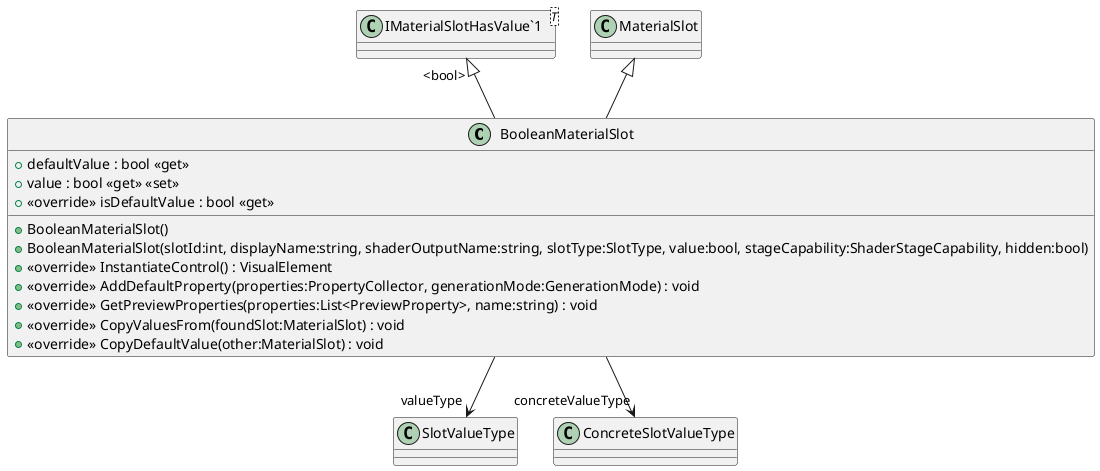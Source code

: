 @startuml
class BooleanMaterialSlot {
    + BooleanMaterialSlot()
    + BooleanMaterialSlot(slotId:int, displayName:string, shaderOutputName:string, slotType:SlotType, value:bool, stageCapability:ShaderStageCapability, hidden:bool)
    + <<override>> InstantiateControl() : VisualElement
    + defaultValue : bool <<get>>
    + value : bool <<get>> <<set>>
    + <<override>> isDefaultValue : bool <<get>>
    + <<override>> AddDefaultProperty(properties:PropertyCollector, generationMode:GenerationMode) : void
    + <<override>> GetPreviewProperties(properties:List<PreviewProperty>, name:string) : void
    + <<override>> CopyValuesFrom(foundSlot:MaterialSlot) : void
    + <<override>> CopyDefaultValue(other:MaterialSlot) : void
}
class "IMaterialSlotHasValue`1"<T> {
}
MaterialSlot <|-- BooleanMaterialSlot
"IMaterialSlotHasValue`1" "<bool>" <|-- BooleanMaterialSlot
BooleanMaterialSlot --> "valueType" SlotValueType
BooleanMaterialSlot --> "concreteValueType" ConcreteSlotValueType
@enduml
